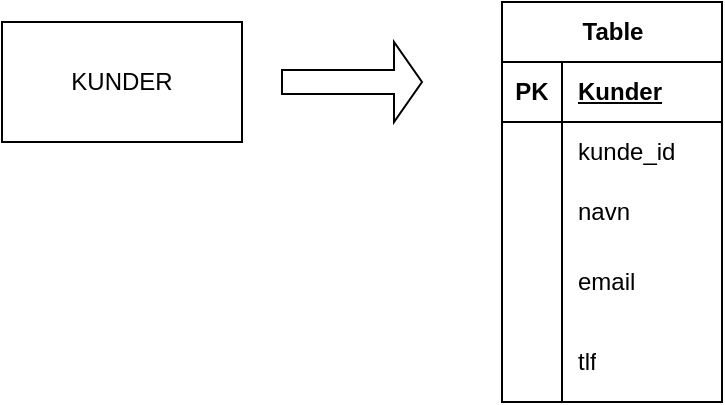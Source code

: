 <mxfile version="23.1.5" type="github">
  <diagram name="Side-1" id="nvqG6xlvRgbAp1doAYCp">
    <mxGraphModel dx="1050" dy="522" grid="1" gridSize="10" guides="1" tooltips="1" connect="1" arrows="1" fold="1" page="1" pageScale="1" pageWidth="827" pageHeight="1169" math="0" shadow="0">
      <root>
        <mxCell id="0" />
        <mxCell id="1" parent="0" />
        <mxCell id="YwC2WnXES91Jem1FO_UY-1" value="KUNDER" style="rounded=0;whiteSpace=wrap;html=1;" vertex="1" parent="1">
          <mxGeometry x="110" y="90" width="120" height="60" as="geometry" />
        </mxCell>
        <mxCell id="YwC2WnXES91Jem1FO_UY-3" value="" style="shape=singleArrow;whiteSpace=wrap;html=1;" vertex="1" parent="1">
          <mxGeometry x="250" y="100" width="70" height="40" as="geometry" />
        </mxCell>
        <mxCell id="YwC2WnXES91Jem1FO_UY-4" value="Table" style="shape=table;startSize=30;container=1;collapsible=1;childLayout=tableLayout;fixedRows=1;rowLines=0;fontStyle=1;align=center;resizeLast=1;html=1;" vertex="1" parent="1">
          <mxGeometry x="360" y="80" width="110" height="200" as="geometry" />
        </mxCell>
        <mxCell id="YwC2WnXES91Jem1FO_UY-5" value="" style="shape=tableRow;horizontal=0;startSize=0;swimlaneHead=0;swimlaneBody=0;fillColor=none;collapsible=0;dropTarget=0;points=[[0,0.5],[1,0.5]];portConstraint=eastwest;top=0;left=0;right=0;bottom=1;" vertex="1" parent="YwC2WnXES91Jem1FO_UY-4">
          <mxGeometry y="30" width="110" height="30" as="geometry" />
        </mxCell>
        <mxCell id="YwC2WnXES91Jem1FO_UY-6" value="PK" style="shape=partialRectangle;connectable=0;fillColor=none;top=0;left=0;bottom=0;right=0;fontStyle=1;overflow=hidden;whiteSpace=wrap;html=1;" vertex="1" parent="YwC2WnXES91Jem1FO_UY-5">
          <mxGeometry width="30" height="30" as="geometry">
            <mxRectangle width="30" height="30" as="alternateBounds" />
          </mxGeometry>
        </mxCell>
        <mxCell id="YwC2WnXES91Jem1FO_UY-7" value="Kunder" style="shape=partialRectangle;connectable=0;fillColor=none;top=0;left=0;bottom=0;right=0;align=left;spacingLeft=6;fontStyle=5;overflow=hidden;whiteSpace=wrap;html=1;" vertex="1" parent="YwC2WnXES91Jem1FO_UY-5">
          <mxGeometry x="30" width="80" height="30" as="geometry">
            <mxRectangle width="80" height="30" as="alternateBounds" />
          </mxGeometry>
        </mxCell>
        <mxCell id="YwC2WnXES91Jem1FO_UY-8" value="" style="shape=tableRow;horizontal=0;startSize=0;swimlaneHead=0;swimlaneBody=0;fillColor=none;collapsible=0;dropTarget=0;points=[[0,0.5],[1,0.5]];portConstraint=eastwest;top=0;left=0;right=0;bottom=0;" vertex="1" parent="YwC2WnXES91Jem1FO_UY-4">
          <mxGeometry y="60" width="110" height="30" as="geometry" />
        </mxCell>
        <mxCell id="YwC2WnXES91Jem1FO_UY-9" value="" style="shape=partialRectangle;connectable=0;fillColor=none;top=0;left=0;bottom=0;right=0;editable=1;overflow=hidden;whiteSpace=wrap;html=1;" vertex="1" parent="YwC2WnXES91Jem1FO_UY-8">
          <mxGeometry width="30" height="30" as="geometry">
            <mxRectangle width="30" height="30" as="alternateBounds" />
          </mxGeometry>
        </mxCell>
        <mxCell id="YwC2WnXES91Jem1FO_UY-10" value="kunde_id" style="shape=partialRectangle;connectable=0;fillColor=none;top=0;left=0;bottom=0;right=0;align=left;spacingLeft=6;overflow=hidden;whiteSpace=wrap;html=1;" vertex="1" parent="YwC2WnXES91Jem1FO_UY-8">
          <mxGeometry x="30" width="80" height="30" as="geometry">
            <mxRectangle width="80" height="30" as="alternateBounds" />
          </mxGeometry>
        </mxCell>
        <mxCell id="YwC2WnXES91Jem1FO_UY-11" value="" style="shape=tableRow;horizontal=0;startSize=0;swimlaneHead=0;swimlaneBody=0;fillColor=none;collapsible=0;dropTarget=0;points=[[0,0.5],[1,0.5]];portConstraint=eastwest;top=0;left=0;right=0;bottom=0;" vertex="1" parent="YwC2WnXES91Jem1FO_UY-4">
          <mxGeometry y="90" width="110" height="30" as="geometry" />
        </mxCell>
        <mxCell id="YwC2WnXES91Jem1FO_UY-12" value="" style="shape=partialRectangle;connectable=0;fillColor=none;top=0;left=0;bottom=0;right=0;editable=1;overflow=hidden;whiteSpace=wrap;html=1;" vertex="1" parent="YwC2WnXES91Jem1FO_UY-11">
          <mxGeometry width="30" height="30" as="geometry">
            <mxRectangle width="30" height="30" as="alternateBounds" />
          </mxGeometry>
        </mxCell>
        <mxCell id="YwC2WnXES91Jem1FO_UY-13" value="navn" style="shape=partialRectangle;connectable=0;fillColor=none;top=0;left=0;bottom=0;right=0;align=left;spacingLeft=6;overflow=hidden;whiteSpace=wrap;html=1;" vertex="1" parent="YwC2WnXES91Jem1FO_UY-11">
          <mxGeometry x="30" width="80" height="30" as="geometry">
            <mxRectangle width="80" height="30" as="alternateBounds" />
          </mxGeometry>
        </mxCell>
        <mxCell id="YwC2WnXES91Jem1FO_UY-14" value="" style="shape=tableRow;horizontal=0;startSize=0;swimlaneHead=0;swimlaneBody=0;fillColor=none;collapsible=0;dropTarget=0;points=[[0,0.5],[1,0.5]];portConstraint=eastwest;top=0;left=0;right=0;bottom=0;" vertex="1" parent="YwC2WnXES91Jem1FO_UY-4">
          <mxGeometry y="120" width="110" height="40" as="geometry" />
        </mxCell>
        <mxCell id="YwC2WnXES91Jem1FO_UY-15" value="" style="shape=partialRectangle;connectable=0;fillColor=none;top=0;left=0;bottom=0;right=0;editable=1;overflow=hidden;whiteSpace=wrap;html=1;" vertex="1" parent="YwC2WnXES91Jem1FO_UY-14">
          <mxGeometry width="30" height="40" as="geometry">
            <mxRectangle width="30" height="40" as="alternateBounds" />
          </mxGeometry>
        </mxCell>
        <mxCell id="YwC2WnXES91Jem1FO_UY-16" value="email" style="shape=partialRectangle;connectable=0;fillColor=none;top=0;left=0;bottom=0;right=0;align=left;spacingLeft=6;overflow=hidden;whiteSpace=wrap;html=1;" vertex="1" parent="YwC2WnXES91Jem1FO_UY-14">
          <mxGeometry x="30" width="80" height="40" as="geometry">
            <mxRectangle width="80" height="40" as="alternateBounds" />
          </mxGeometry>
        </mxCell>
        <mxCell id="YwC2WnXES91Jem1FO_UY-38" style="shape=tableRow;horizontal=0;startSize=0;swimlaneHead=0;swimlaneBody=0;fillColor=none;collapsible=0;dropTarget=0;points=[[0,0.5],[1,0.5]];portConstraint=eastwest;top=0;left=0;right=0;bottom=0;" vertex="1" parent="YwC2WnXES91Jem1FO_UY-4">
          <mxGeometry y="160" width="110" height="40" as="geometry" />
        </mxCell>
        <mxCell id="YwC2WnXES91Jem1FO_UY-39" style="shape=partialRectangle;connectable=0;fillColor=none;top=0;left=0;bottom=0;right=0;editable=1;overflow=hidden;whiteSpace=wrap;html=1;" vertex="1" parent="YwC2WnXES91Jem1FO_UY-38">
          <mxGeometry width="30" height="40" as="geometry">
            <mxRectangle width="30" height="40" as="alternateBounds" />
          </mxGeometry>
        </mxCell>
        <mxCell id="YwC2WnXES91Jem1FO_UY-40" value="tlf" style="shape=partialRectangle;connectable=0;fillColor=none;top=0;left=0;bottom=0;right=0;align=left;spacingLeft=6;overflow=hidden;whiteSpace=wrap;html=1;" vertex="1" parent="YwC2WnXES91Jem1FO_UY-38">
          <mxGeometry x="30" width="80" height="40" as="geometry">
            <mxRectangle width="80" height="40" as="alternateBounds" />
          </mxGeometry>
        </mxCell>
      </root>
    </mxGraphModel>
  </diagram>
</mxfile>

